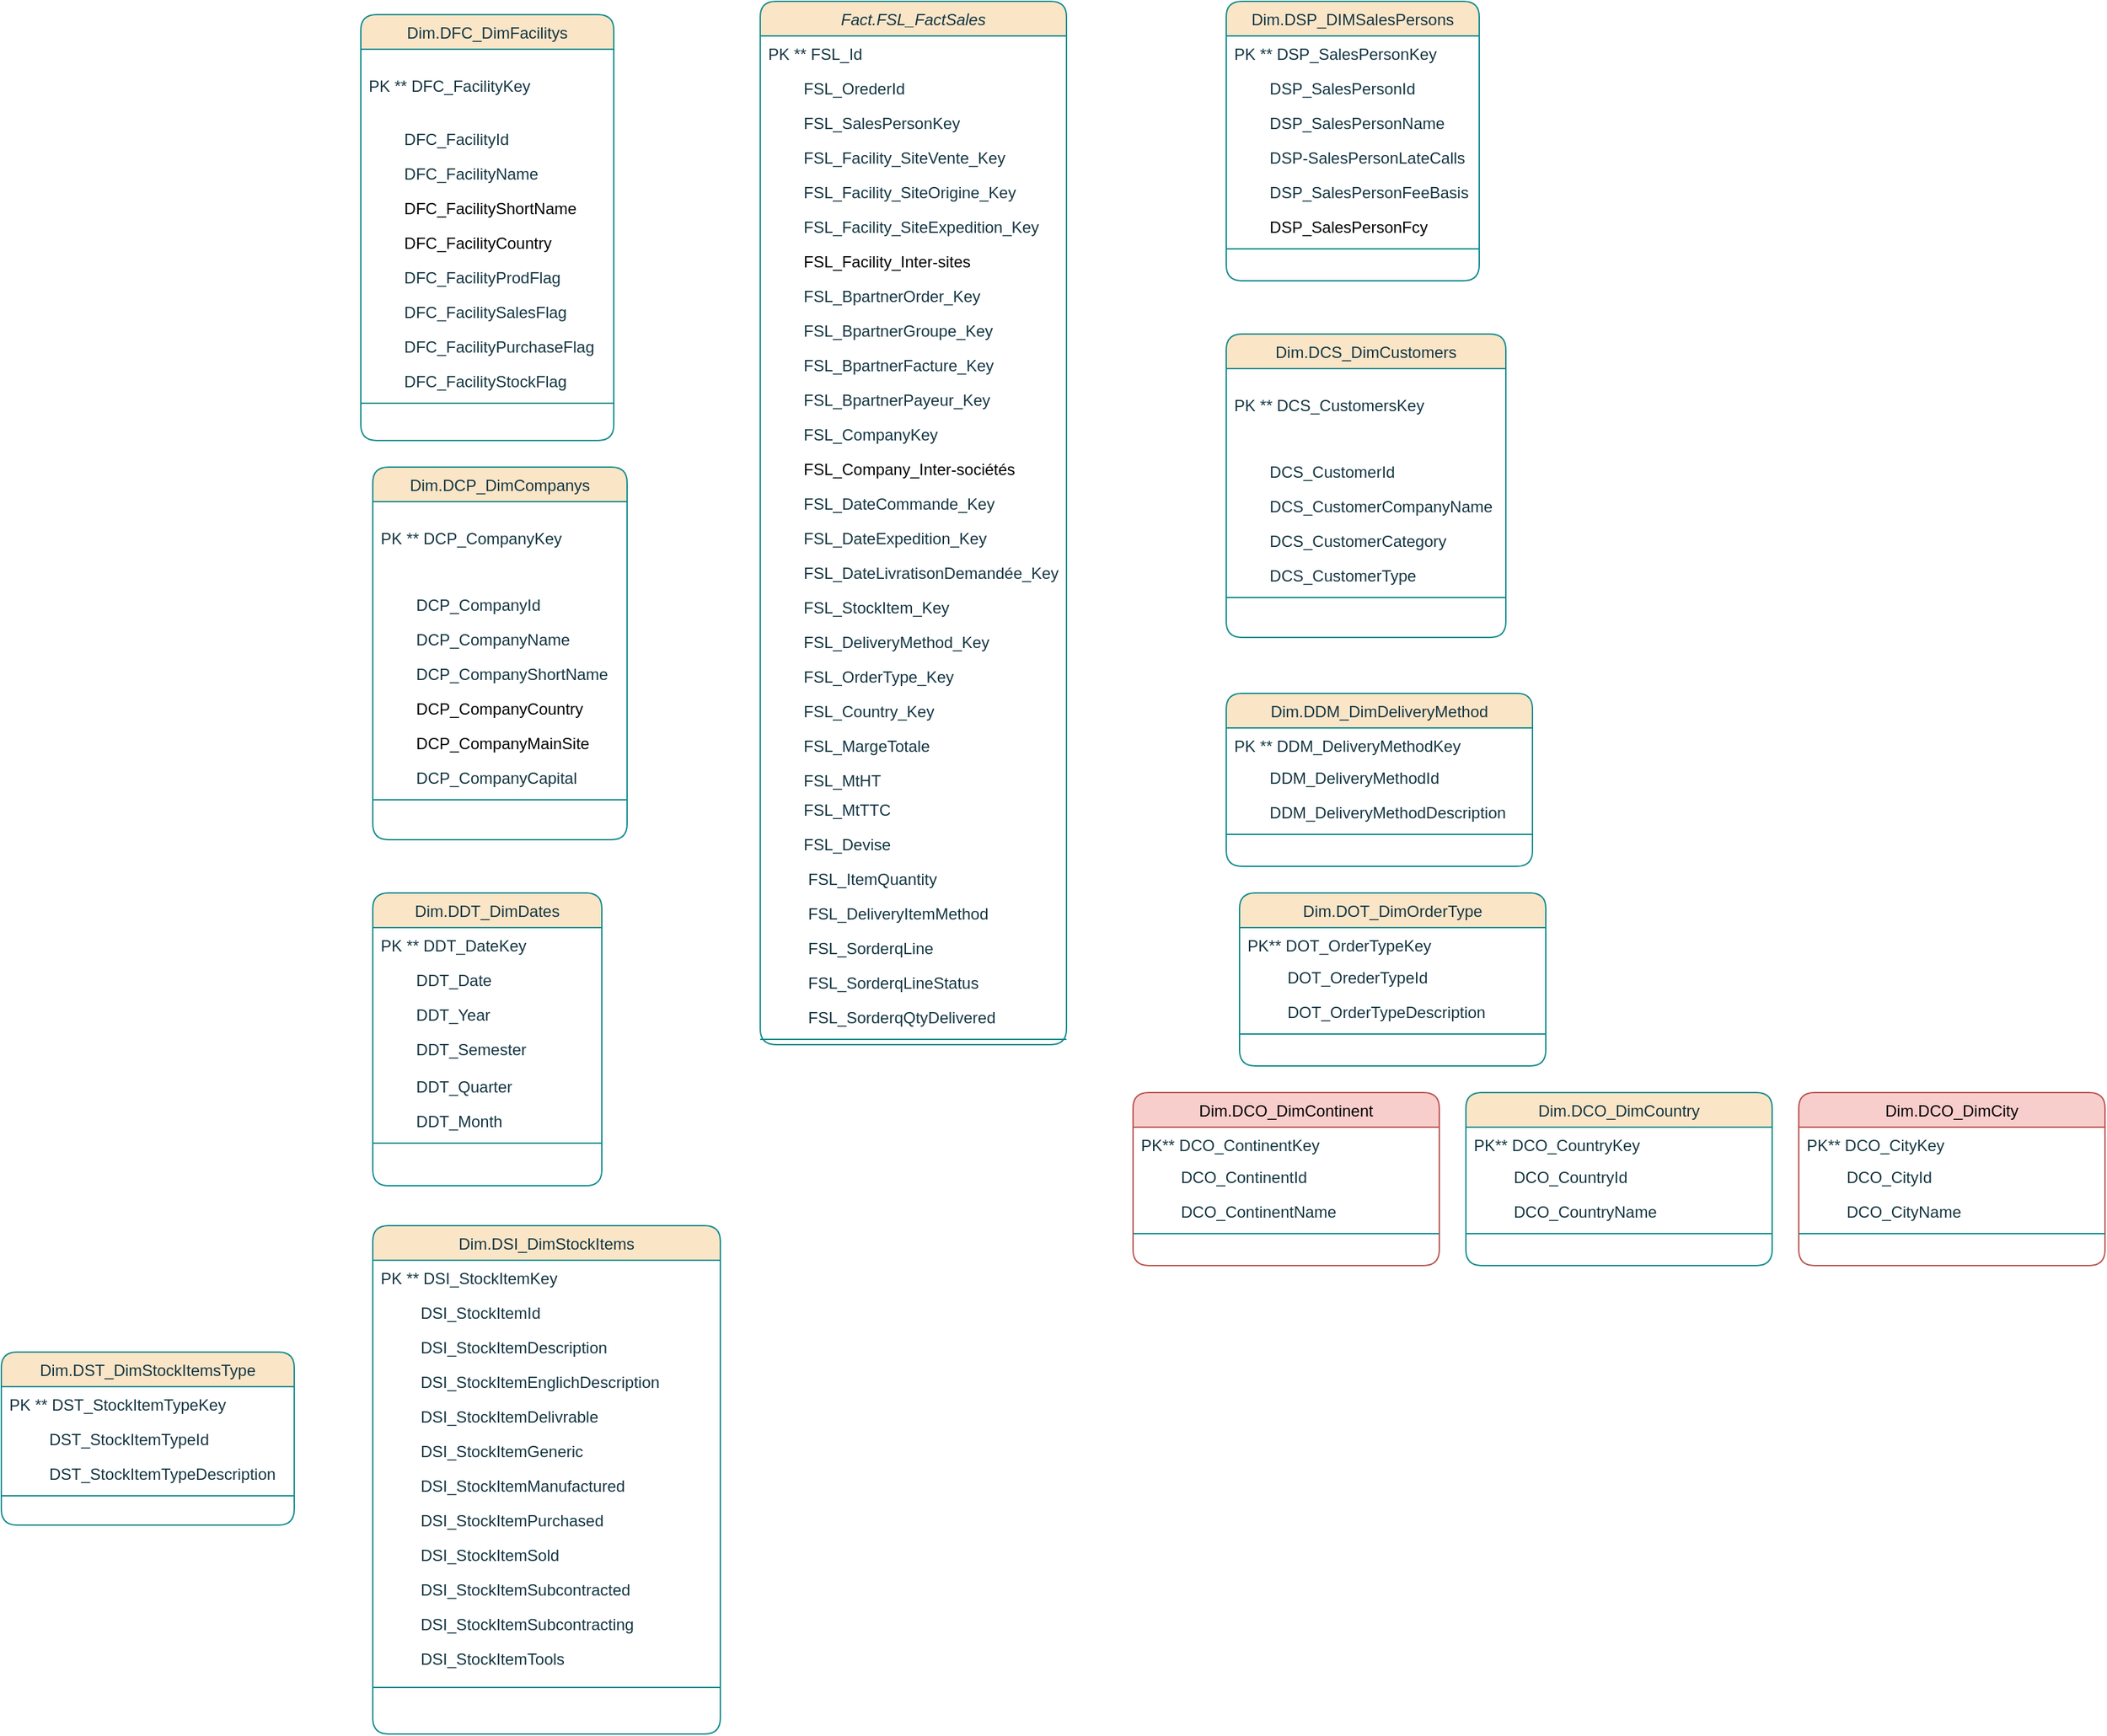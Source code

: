 <mxfile version="21.0.8" type="github">
  <diagram id="C5RBs43oDa-KdzZeNtuy" name="Page-1">
    <mxGraphModel dx="2768" dy="661" grid="1" gridSize="10" guides="1" tooltips="1" connect="1" arrows="1" fold="1" page="1" pageScale="1" pageWidth="1654" pageHeight="1169" math="0" shadow="0">
      <root>
        <mxCell id="WIyWlLk6GJQsqaUBKTNV-0" />
        <mxCell id="WIyWlLk6GJQsqaUBKTNV-1" parent="WIyWlLk6GJQsqaUBKTNV-0" />
        <mxCell id="zkfFHV4jXpPFQw0GAbJ--0" value="Fact.FSL_FactSales" style="swimlane;fontStyle=2;align=center;verticalAlign=top;childLayout=stackLayout;horizontal=1;startSize=26;horizontalStack=0;resizeParent=1;resizeLast=0;collapsible=1;marginBottom=0;rounded=1;shadow=0;strokeWidth=1;labelBackgroundColor=none;fillColor=#FAE5C7;strokeColor=#0F8B8D;fontColor=#143642;" parent="WIyWlLk6GJQsqaUBKTNV-1" vertex="1">
          <mxGeometry x="530" y="10" width="230" height="784" as="geometry">
            <mxRectangle x="230" y="140" width="160" height="26" as="alternateBounds" />
          </mxGeometry>
        </mxCell>
        <mxCell id="zkfFHV4jXpPFQw0GAbJ--1" value="PK ** FSL_Id" style="text;align=left;verticalAlign=top;spacingLeft=4;spacingRight=4;overflow=hidden;rotatable=0;points=[[0,0.5],[1,0.5]];portConstraint=eastwest;labelBackgroundColor=none;fontColor=#143642;rounded=1;" parent="zkfFHV4jXpPFQw0GAbJ--0" vertex="1">
          <mxGeometry y="26" width="230" height="26" as="geometry" />
        </mxCell>
        <mxCell id="zkfFHV4jXpPFQw0GAbJ--2" value="        FSL_OrederId" style="text;align=left;verticalAlign=top;spacingLeft=4;spacingRight=4;overflow=hidden;rotatable=0;points=[[0,0.5],[1,0.5]];portConstraint=eastwest;rounded=1;shadow=0;html=0;labelBackgroundColor=none;fontColor=#143642;" parent="zkfFHV4jXpPFQw0GAbJ--0" vertex="1">
          <mxGeometry y="52" width="230" height="26" as="geometry" />
        </mxCell>
        <mxCell id="zkfFHV4jXpPFQw0GAbJ--3" value="        FSL_SalesPersonKey" style="text;align=left;verticalAlign=top;spacingLeft=4;spacingRight=4;overflow=hidden;rotatable=0;points=[[0,0.5],[1,0.5]];portConstraint=eastwest;rounded=1;shadow=0;html=0;labelBackgroundColor=none;fontColor=#143642;" parent="zkfFHV4jXpPFQw0GAbJ--0" vertex="1">
          <mxGeometry y="78" width="230" height="26" as="geometry" />
        </mxCell>
        <mxCell id="xO_sBdlNULfFy0n5e0BF-43" value="        FSL_Facility_SiteVente_Key" style="text;align=left;verticalAlign=top;spacingLeft=4;spacingRight=4;overflow=hidden;rotatable=0;points=[[0,0.5],[1,0.5]];portConstraint=eastwest;rounded=1;shadow=0;html=0;labelBackgroundColor=none;fontColor=#143642;" parent="zkfFHV4jXpPFQw0GAbJ--0" vertex="1">
          <mxGeometry y="104" width="230" height="26" as="geometry" />
        </mxCell>
        <mxCell id="DILBXG-eIY3LrQZI4JHN-0" value="        FSL_Facility_SiteOrigine_Key" style="text;align=left;verticalAlign=top;spacingLeft=4;spacingRight=4;overflow=hidden;rotatable=0;points=[[0,0.5],[1,0.5]];portConstraint=eastwest;rounded=1;shadow=0;html=0;labelBackgroundColor=none;fontColor=#143642;" parent="zkfFHV4jXpPFQw0GAbJ--0" vertex="1">
          <mxGeometry y="130" width="230" height="26" as="geometry" />
        </mxCell>
        <mxCell id="DILBXG-eIY3LrQZI4JHN-1" value="        FSL_Facility_SiteExpedition_Key" style="text;align=left;verticalAlign=top;spacingLeft=4;spacingRight=4;overflow=hidden;rotatable=0;points=[[0,0.5],[1,0.5]];portConstraint=eastwest;rounded=1;shadow=0;html=0;labelBackgroundColor=none;fontColor=#143642;" parent="zkfFHV4jXpPFQw0GAbJ--0" vertex="1">
          <mxGeometry y="156" width="230" height="26" as="geometry" />
        </mxCell>
        <mxCell id="ScMbtJOw0JPU6TuweKtc-30" value="        FSL_Facility_Inter-sites " style="text;align=left;verticalAlign=top;spacingLeft=4;spacingRight=4;overflow=hidden;rotatable=0;points=[[0,0.5],[1,0.5]];portConstraint=eastwest;rounded=1;shadow=0;html=0;labelBackgroundColor=none;" parent="zkfFHV4jXpPFQw0GAbJ--0" vertex="1">
          <mxGeometry y="182" width="230" height="26" as="geometry" />
        </mxCell>
        <mxCell id="DILBXG-eIY3LrQZI4JHN-16" value="        FSL_BpartnerOrder_Key" style="text;align=left;verticalAlign=top;spacingLeft=4;spacingRight=4;overflow=hidden;rotatable=0;points=[[0,0.5],[1,0.5]];portConstraint=eastwest;rounded=1;shadow=0;html=0;labelBackgroundColor=none;fontColor=#143642;" parent="zkfFHV4jXpPFQw0GAbJ--0" vertex="1">
          <mxGeometry y="208" width="230" height="26" as="geometry" />
        </mxCell>
        <mxCell id="DILBXG-eIY3LrQZI4JHN-17" value="        FSL_BpartnerGroupe_Key" style="text;align=left;verticalAlign=top;spacingLeft=4;spacingRight=4;overflow=hidden;rotatable=0;points=[[0,0.5],[1,0.5]];portConstraint=eastwest;rounded=1;shadow=0;html=0;labelBackgroundColor=none;fontColor=#143642;" parent="zkfFHV4jXpPFQw0GAbJ--0" vertex="1">
          <mxGeometry y="234" width="230" height="26" as="geometry" />
        </mxCell>
        <mxCell id="xO_sBdlNULfFy0n5e0BF-44" value="        FSL_BpartnerFacture_Key" style="text;align=left;verticalAlign=top;spacingLeft=4;spacingRight=4;overflow=hidden;rotatable=0;points=[[0,0.5],[1,0.5]];portConstraint=eastwest;rounded=1;shadow=0;html=0;labelBackgroundColor=none;fontColor=#143642;" parent="zkfFHV4jXpPFQw0GAbJ--0" vertex="1">
          <mxGeometry y="260" width="230" height="26" as="geometry" />
        </mxCell>
        <mxCell id="DILBXG-eIY3LrQZI4JHN-18" value="        FSL_BpartnerPayeur_Key" style="text;align=left;verticalAlign=top;spacingLeft=4;spacingRight=4;overflow=hidden;rotatable=0;points=[[0,0.5],[1,0.5]];portConstraint=eastwest;rounded=1;shadow=0;html=0;labelBackgroundColor=none;fontColor=#143642;" parent="zkfFHV4jXpPFQw0GAbJ--0" vertex="1">
          <mxGeometry y="286" width="230" height="26" as="geometry" />
        </mxCell>
        <mxCell id="ScMbtJOw0JPU6TuweKtc-61" value="        FSL_CompanyKey" style="text;align=left;verticalAlign=top;spacingLeft=4;spacingRight=4;overflow=hidden;rotatable=0;points=[[0,0.5],[1,0.5]];portConstraint=eastwest;rounded=1;shadow=0;html=0;labelBackgroundColor=none;fontColor=#143642;" parent="zkfFHV4jXpPFQw0GAbJ--0" vertex="1">
          <mxGeometry y="312" width="230" height="26" as="geometry" />
        </mxCell>
        <mxCell id="8_zYfEmpX_R4-01JD87I-0" value="        FSL_Company_Inter-sociétés" style="text;align=left;verticalAlign=top;spacingLeft=4;spacingRight=4;overflow=hidden;rotatable=0;points=[[0,0.5],[1,0.5]];portConstraint=eastwest;rounded=1;shadow=0;html=0;labelBackgroundColor=none;" parent="zkfFHV4jXpPFQw0GAbJ--0" vertex="1">
          <mxGeometry y="338" width="230" height="26" as="geometry" />
        </mxCell>
        <mxCell id="DILBXG-eIY3LrQZI4JHN-5" value="        FSL_DateCommande_Key" style="text;align=left;verticalAlign=top;spacingLeft=4;spacingRight=4;overflow=hidden;rotatable=0;points=[[0,0.5],[1,0.5]];portConstraint=eastwest;rounded=1;shadow=0;html=0;labelBackgroundColor=none;fontColor=#143642;" parent="zkfFHV4jXpPFQw0GAbJ--0" vertex="1">
          <mxGeometry y="364" width="230" height="26" as="geometry" />
        </mxCell>
        <mxCell id="DILBXG-eIY3LrQZI4JHN-8" value="        FSL_DateExpedition_Key" style="text;align=left;verticalAlign=top;spacingLeft=4;spacingRight=4;overflow=hidden;rotatable=0;points=[[0,0.5],[1,0.5]];portConstraint=eastwest;rounded=1;shadow=0;html=0;labelBackgroundColor=none;fontColor=#143642;" parent="zkfFHV4jXpPFQw0GAbJ--0" vertex="1">
          <mxGeometry y="390" width="230" height="26" as="geometry" />
        </mxCell>
        <mxCell id="8_zYfEmpX_R4-01JD87I-25" value="        FSL_DateLivratisonDemandée_Key" style="text;align=left;verticalAlign=top;spacingLeft=4;spacingRight=4;overflow=hidden;rotatable=0;points=[[0,0.5],[1,0.5]];portConstraint=eastwest;rounded=1;shadow=0;html=0;labelBackgroundColor=none;fontColor=#143642;" parent="zkfFHV4jXpPFQw0GAbJ--0" vertex="1">
          <mxGeometry y="416" width="230" height="26" as="geometry" />
        </mxCell>
        <mxCell id="T-XCbM_ewvkoOck9ZSBA-44" value="        FSL_StockItem_Key" style="text;align=left;verticalAlign=top;spacingLeft=4;spacingRight=4;overflow=hidden;rotatable=0;points=[[0,0.5],[1,0.5]];portConstraint=eastwest;rounded=1;shadow=0;html=0;labelBackgroundColor=none;fontColor=#143642;" vertex="1" parent="zkfFHV4jXpPFQw0GAbJ--0">
          <mxGeometry y="442" width="230" height="26" as="geometry" />
        </mxCell>
        <mxCell id="T-XCbM_ewvkoOck9ZSBA-46" value="        FSL_DeliveryMethod_Key" style="text;align=left;verticalAlign=top;spacingLeft=4;spacingRight=4;overflow=hidden;rotatable=0;points=[[0,0.5],[1,0.5]];portConstraint=eastwest;rounded=1;shadow=0;html=0;labelBackgroundColor=none;fontColor=#143642;" vertex="1" parent="zkfFHV4jXpPFQw0GAbJ--0">
          <mxGeometry y="468" width="230" height="26" as="geometry" />
        </mxCell>
        <mxCell id="T-XCbM_ewvkoOck9ZSBA-45" value="        FSL_OrderType_Key" style="text;align=left;verticalAlign=top;spacingLeft=4;spacingRight=4;overflow=hidden;rotatable=0;points=[[0,0.5],[1,0.5]];portConstraint=eastwest;rounded=1;shadow=0;html=0;labelBackgroundColor=none;fontColor=#143642;" vertex="1" parent="zkfFHV4jXpPFQw0GAbJ--0">
          <mxGeometry y="494" width="230" height="26" as="geometry" />
        </mxCell>
        <mxCell id="DILBXG-eIY3LrQZI4JHN-33" value="        FSL_Country_Key" style="text;align=left;verticalAlign=top;spacingLeft=4;spacingRight=4;overflow=hidden;rotatable=0;points=[[0,0.5],[1,0.5]];portConstraint=eastwest;rounded=1;shadow=0;html=0;labelBackgroundColor=none;fontColor=#143642;" parent="zkfFHV4jXpPFQw0GAbJ--0" vertex="1">
          <mxGeometry y="520" width="230" height="26" as="geometry" />
        </mxCell>
        <mxCell id="8_zYfEmpX_R4-01JD87I-30" value="        FSL_MargeTotale" style="text;align=left;verticalAlign=top;spacingLeft=4;spacingRight=4;overflow=hidden;rotatable=0;points=[[0,0.5],[1,0.5]];portConstraint=eastwest;rounded=1;shadow=0;html=0;labelBackgroundColor=none;fontColor=#143642;" parent="zkfFHV4jXpPFQw0GAbJ--0" vertex="1">
          <mxGeometry y="546" width="230" height="26" as="geometry" />
        </mxCell>
        <mxCell id="8_zYfEmpX_R4-01JD87I-31" value="        FSL_MtHT" style="text;align=left;verticalAlign=top;spacingLeft=4;spacingRight=4;overflow=hidden;rotatable=0;points=[[0,0.5],[1,0.5]];portConstraint=eastwest;rounded=1;shadow=0;html=0;labelBackgroundColor=none;fontColor=#143642;" parent="zkfFHV4jXpPFQw0GAbJ--0" vertex="1">
          <mxGeometry y="572" width="230" height="22" as="geometry" />
        </mxCell>
        <mxCell id="8_zYfEmpX_R4-01JD87I-32" value="        FSL_MtTTC" style="text;align=left;verticalAlign=top;spacingLeft=4;spacingRight=4;overflow=hidden;rotatable=0;points=[[0,0.5],[1,0.5]];portConstraint=eastwest;rounded=1;shadow=0;html=0;labelBackgroundColor=none;fontColor=#143642;" parent="zkfFHV4jXpPFQw0GAbJ--0" vertex="1">
          <mxGeometry y="594" width="230" height="26" as="geometry" />
        </mxCell>
        <mxCell id="DILBXG-eIY3LrQZI4JHN-20" value="        FSL_Devise" style="text;align=left;verticalAlign=top;spacingLeft=4;spacingRight=4;overflow=hidden;rotatable=0;points=[[0,0.5],[1,0.5]];portConstraint=eastwest;rounded=1;shadow=0;html=0;labelBackgroundColor=none;fontColor=#143642;" parent="zkfFHV4jXpPFQw0GAbJ--0" vertex="1">
          <mxGeometry y="620" width="230" height="26" as="geometry" />
        </mxCell>
        <mxCell id="T-XCbM_ewvkoOck9ZSBA-0" value="         FSL_ItemQuantity" style="text;align=left;verticalAlign=top;spacingLeft=4;spacingRight=4;overflow=hidden;rotatable=0;points=[[0,0.5],[1,0.5]];portConstraint=eastwest;rounded=1;shadow=0;html=0;labelBackgroundColor=none;fontColor=#143642;" vertex="1" parent="zkfFHV4jXpPFQw0GAbJ--0">
          <mxGeometry y="646" width="230" height="26" as="geometry" />
        </mxCell>
        <mxCell id="T-XCbM_ewvkoOck9ZSBA-34" value="         FSL_DeliveryItemMethod" style="text;align=left;verticalAlign=top;spacingLeft=4;spacingRight=4;overflow=hidden;rotatable=0;points=[[0,0.5],[1,0.5]];portConstraint=eastwest;rounded=1;shadow=0;html=0;labelBackgroundColor=none;fontColor=#143642;" vertex="1" parent="zkfFHV4jXpPFQw0GAbJ--0">
          <mxGeometry y="672" width="230" height="26" as="geometry" />
        </mxCell>
        <mxCell id="T-XCbM_ewvkoOck9ZSBA-35" value="         FSL_SorderqLine" style="text;align=left;verticalAlign=top;spacingLeft=4;spacingRight=4;overflow=hidden;rotatable=0;points=[[0,0.5],[1,0.5]];portConstraint=eastwest;rounded=1;shadow=0;html=0;labelBackgroundColor=none;fontColor=#143642;" vertex="1" parent="zkfFHV4jXpPFQw0GAbJ--0">
          <mxGeometry y="698" width="230" height="26" as="geometry" />
        </mxCell>
        <mxCell id="T-XCbM_ewvkoOck9ZSBA-36" value="         FSL_SorderqLineStatus" style="text;align=left;verticalAlign=top;spacingLeft=4;spacingRight=4;overflow=hidden;rotatable=0;points=[[0,0.5],[1,0.5]];portConstraint=eastwest;rounded=1;shadow=0;html=0;labelBackgroundColor=none;fontColor=#143642;" vertex="1" parent="zkfFHV4jXpPFQw0GAbJ--0">
          <mxGeometry y="724" width="230" height="26" as="geometry" />
        </mxCell>
        <mxCell id="T-XCbM_ewvkoOck9ZSBA-37" value="         FSL_SorderqQtyDelivered" style="text;align=left;verticalAlign=top;spacingLeft=4;spacingRight=4;overflow=hidden;rotatable=0;points=[[0,0.5],[1,0.5]];portConstraint=eastwest;rounded=1;shadow=0;html=0;labelBackgroundColor=none;fontColor=#143642;" vertex="1" parent="zkfFHV4jXpPFQw0GAbJ--0">
          <mxGeometry y="750" width="230" height="26" as="geometry" />
        </mxCell>
        <mxCell id="zkfFHV4jXpPFQw0GAbJ--4" value="" style="line;html=1;strokeWidth=1;align=left;verticalAlign=middle;spacingTop=-1;spacingLeft=3;spacingRight=3;rotatable=0;labelPosition=right;points=[];portConstraint=eastwest;labelBackgroundColor=none;fillColor=#FAE5C7;strokeColor=#0F8B8D;fontColor=#143642;rounded=1;" parent="zkfFHV4jXpPFQw0GAbJ--0" vertex="1">
          <mxGeometry y="776" width="230" height="8" as="geometry" />
        </mxCell>
        <mxCell id="zkfFHV4jXpPFQw0GAbJ--17" value="Dim.DSP_DIMSalesPersons" style="swimlane;fontStyle=0;align=center;verticalAlign=top;childLayout=stackLayout;horizontal=1;startSize=26;horizontalStack=0;resizeParent=1;resizeLast=0;collapsible=1;marginBottom=0;rounded=1;shadow=0;strokeWidth=1;fillColor=#FAE5C7;strokeColor=#0F8B8D;labelBackgroundColor=none;fontColor=#143642;" parent="WIyWlLk6GJQsqaUBKTNV-1" vertex="1">
          <mxGeometry x="880" y="10" width="190" height="210" as="geometry">
            <mxRectangle x="550" y="140" width="160" height="26" as="alternateBounds" />
          </mxGeometry>
        </mxCell>
        <mxCell id="zkfFHV4jXpPFQw0GAbJ--18" value="PK ** DSP_SalesPersonKey" style="text;align=left;verticalAlign=top;spacingLeft=4;spacingRight=4;overflow=hidden;rotatable=0;points=[[0,0.5],[1,0.5]];portConstraint=eastwest;labelBackgroundColor=none;fontColor=#143642;rounded=1;" parent="zkfFHV4jXpPFQw0GAbJ--17" vertex="1">
          <mxGeometry y="26" width="190" height="26" as="geometry" />
        </mxCell>
        <mxCell id="xO_sBdlNULfFy0n5e0BF-7" value="        DSP_SalesPersonId" style="text;align=left;verticalAlign=top;spacingLeft=4;spacingRight=4;overflow=hidden;rotatable=0;points=[[0,0.5],[1,0.5]];portConstraint=eastwest;labelBackgroundColor=none;fontColor=#143642;rounded=1;" parent="zkfFHV4jXpPFQw0GAbJ--17" vertex="1">
          <mxGeometry y="52" width="190" height="26" as="geometry" />
        </mxCell>
        <mxCell id="xO_sBdlNULfFy0n5e0BF-2" value="        DSP_SalesPersonName" style="text;align=left;verticalAlign=top;spacingLeft=4;spacingRight=4;overflow=hidden;rotatable=0;points=[[0,0.5],[1,0.5]];portConstraint=eastwest;labelBackgroundColor=none;fontColor=#143642;rounded=1;" parent="zkfFHV4jXpPFQw0GAbJ--17" vertex="1">
          <mxGeometry y="78" width="190" height="26" as="geometry" />
        </mxCell>
        <mxCell id="zkfFHV4jXpPFQw0GAbJ--19" value="        DSP-SalesPersonLateCalls" style="text;align=left;verticalAlign=top;spacingLeft=4;spacingRight=4;overflow=hidden;rotatable=0;points=[[0,0.5],[1,0.5]];portConstraint=eastwest;rounded=1;shadow=0;html=0;labelBackgroundColor=none;fontColor=#143642;" parent="zkfFHV4jXpPFQw0GAbJ--17" vertex="1">
          <mxGeometry y="104" width="190" height="26" as="geometry" />
        </mxCell>
        <mxCell id="zkfFHV4jXpPFQw0GAbJ--20" value="        DSP_SalesPersonFeeBasis" style="text;align=left;verticalAlign=top;spacingLeft=4;spacingRight=4;overflow=hidden;rotatable=0;points=[[0,0.5],[1,0.5]];portConstraint=eastwest;rounded=1;shadow=0;html=0;labelBackgroundColor=none;fontColor=#143642;" parent="zkfFHV4jXpPFQw0GAbJ--17" vertex="1">
          <mxGeometry y="130" width="190" height="26" as="geometry" />
        </mxCell>
        <mxCell id="xO_sBdlNULfFy0n5e0BF-1" value="        DSP_SalesPersonFcy   " style="text;align=left;verticalAlign=top;spacingLeft=4;spacingRight=4;overflow=hidden;rotatable=0;points=[[0,0.5],[1,0.5]];portConstraint=eastwest;rounded=1;shadow=0;html=0;labelBackgroundColor=none;" parent="zkfFHV4jXpPFQw0GAbJ--17" vertex="1">
          <mxGeometry y="156" width="190" height="26" as="geometry" />
        </mxCell>
        <mxCell id="zkfFHV4jXpPFQw0GAbJ--23" value="" style="line;html=1;strokeWidth=1;align=left;verticalAlign=middle;spacingTop=-1;spacingLeft=3;spacingRight=3;rotatable=0;labelPosition=right;points=[];portConstraint=eastwest;labelBackgroundColor=none;fillColor=#FAE5C7;strokeColor=#0F8B8D;fontColor=#143642;rounded=1;" parent="zkfFHV4jXpPFQw0GAbJ--17" vertex="1">
          <mxGeometry y="182" width="190" height="8" as="geometry" />
        </mxCell>
        <mxCell id="xO_sBdlNULfFy0n5e0BF-15" value="Dim.DFC_DimFacilitys" style="swimlane;fontStyle=0;align=center;verticalAlign=top;childLayout=stackLayout;horizontal=1;startSize=26;horizontalStack=0;resizeParent=1;resizeLast=0;collapsible=1;marginBottom=0;rounded=1;shadow=0;strokeWidth=1;fillColor=#FAE5C7;strokeColor=#0F8B8D;labelBackgroundColor=none;fontColor=#143642;" parent="WIyWlLk6GJQsqaUBKTNV-1" vertex="1">
          <mxGeometry x="230" y="20" width="190" height="320" as="geometry">
            <mxRectangle x="550" y="140" width="160" height="26" as="alternateBounds" />
          </mxGeometry>
        </mxCell>
        <mxCell id="xO_sBdlNULfFy0n5e0BF-16" value="&#xa;PK ** DFC_FacilityKey" style="text;align=left;verticalAlign=top;spacingLeft=4;spacingRight=4;overflow=hidden;rotatable=0;points=[[0,0.5],[1,0.5]];portConstraint=eastwest;labelBackgroundColor=none;fontColor=#143642;rounded=1;" parent="xO_sBdlNULfFy0n5e0BF-15" vertex="1">
          <mxGeometry y="26" width="190" height="54" as="geometry" />
        </mxCell>
        <mxCell id="xO_sBdlNULfFy0n5e0BF-17" value="        DFC_FacilityId" style="text;align=left;verticalAlign=top;spacingLeft=4;spacingRight=4;overflow=hidden;rotatable=0;points=[[0,0.5],[1,0.5]];portConstraint=eastwest;labelBackgroundColor=none;fontColor=#143642;rounded=1;" parent="xO_sBdlNULfFy0n5e0BF-15" vertex="1">
          <mxGeometry y="80" width="190" height="26" as="geometry" />
        </mxCell>
        <mxCell id="xO_sBdlNULfFy0n5e0BF-31" value="        DFC_FacilityName" style="text;align=left;verticalAlign=top;spacingLeft=4;spacingRight=4;overflow=hidden;rotatable=0;points=[[0,0.5],[1,0.5]];portConstraint=eastwest;labelBackgroundColor=none;fontColor=#143642;rounded=1;" parent="xO_sBdlNULfFy0n5e0BF-15" vertex="1">
          <mxGeometry y="106" width="190" height="26" as="geometry" />
        </mxCell>
        <mxCell id="xO_sBdlNULfFy0n5e0BF-32" value="        DFC_FacilityShortName" style="text;align=left;verticalAlign=top;spacingLeft=4;spacingRight=4;overflow=hidden;rotatable=0;points=[[0,0.5],[1,0.5]];portConstraint=eastwest;labelBackgroundColor=none;rounded=1;" parent="xO_sBdlNULfFy0n5e0BF-15" vertex="1">
          <mxGeometry y="132" width="190" height="26" as="geometry" />
        </mxCell>
        <mxCell id="xO_sBdlNULfFy0n5e0BF-33" value="        DFC_FacilityCountry" style="text;align=left;verticalAlign=top;spacingLeft=4;spacingRight=4;overflow=hidden;rotatable=0;points=[[0,0.5],[1,0.5]];portConstraint=eastwest;labelBackgroundColor=none;rounded=1;" parent="xO_sBdlNULfFy0n5e0BF-15" vertex="1">
          <mxGeometry y="158" width="190" height="26" as="geometry" />
        </mxCell>
        <mxCell id="xO_sBdlNULfFy0n5e0BF-36" value="        DFC_FacilityProdFlag" style="text;align=left;verticalAlign=top;spacingLeft=4;spacingRight=4;overflow=hidden;rotatable=0;points=[[0,0.5],[1,0.5]];portConstraint=eastwest;labelBackgroundColor=none;fontColor=#143642;rounded=1;" parent="xO_sBdlNULfFy0n5e0BF-15" vertex="1">
          <mxGeometry y="184" width="190" height="26" as="geometry" />
        </mxCell>
        <mxCell id="xO_sBdlNULfFy0n5e0BF-35" value="        DFC_FacilitySalesFlag" style="text;align=left;verticalAlign=top;spacingLeft=4;spacingRight=4;overflow=hidden;rotatable=0;points=[[0,0.5],[1,0.5]];portConstraint=eastwest;labelBackgroundColor=none;fontColor=#143642;rounded=1;" parent="xO_sBdlNULfFy0n5e0BF-15" vertex="1">
          <mxGeometry y="210" width="190" height="26" as="geometry" />
        </mxCell>
        <mxCell id="xO_sBdlNULfFy0n5e0BF-37" value="        DFC_FacilityPurchaseFlag" style="text;align=left;verticalAlign=top;spacingLeft=4;spacingRight=4;overflow=hidden;rotatable=0;points=[[0,0.5],[1,0.5]];portConstraint=eastwest;labelBackgroundColor=none;fontColor=#143642;rounded=1;" parent="xO_sBdlNULfFy0n5e0BF-15" vertex="1">
          <mxGeometry y="236" width="190" height="26" as="geometry" />
        </mxCell>
        <mxCell id="xO_sBdlNULfFy0n5e0BF-38" value="        DFC_FacilityStockFlag" style="text;align=left;verticalAlign=top;spacingLeft=4;spacingRight=4;overflow=hidden;rotatable=0;points=[[0,0.5],[1,0.5]];portConstraint=eastwest;labelBackgroundColor=none;fontColor=#143642;rounded=1;" parent="xO_sBdlNULfFy0n5e0BF-15" vertex="1">
          <mxGeometry y="262" width="190" height="26" as="geometry" />
        </mxCell>
        <mxCell id="xO_sBdlNULfFy0n5e0BF-30" value="" style="line;html=1;strokeWidth=1;align=left;verticalAlign=middle;spacingTop=-1;spacingLeft=3;spacingRight=3;rotatable=0;labelPosition=right;points=[];portConstraint=eastwest;labelBackgroundColor=none;fillColor=#FAE5C7;strokeColor=#0F8B8D;fontColor=#143642;rounded=1;" parent="xO_sBdlNULfFy0n5e0BF-15" vertex="1">
          <mxGeometry y="288" width="190" height="8" as="geometry" />
        </mxCell>
        <mxCell id="ScMbtJOw0JPU6TuweKtc-0" value="Dim.DCS_DimCustomers" style="swimlane;fontStyle=0;align=center;verticalAlign=top;childLayout=stackLayout;horizontal=1;startSize=26;horizontalStack=0;resizeParent=1;resizeLast=0;collapsible=1;marginBottom=0;rounded=1;shadow=0;strokeWidth=1;fillColor=#FAE5C7;strokeColor=#0F8B8D;labelBackgroundColor=none;fontColor=#143642;" parent="WIyWlLk6GJQsqaUBKTNV-1" vertex="1">
          <mxGeometry x="880" y="260" width="210" height="228" as="geometry">
            <mxRectangle x="550" y="140" width="160" height="26" as="alternateBounds" />
          </mxGeometry>
        </mxCell>
        <mxCell id="ScMbtJOw0JPU6TuweKtc-1" value="&#xa;PK ** DCS_CustomersKey" style="text;align=left;verticalAlign=top;spacingLeft=4;spacingRight=4;overflow=hidden;rotatable=0;points=[[0,0.5],[1,0.5]];portConstraint=eastwest;labelBackgroundColor=none;fontColor=#143642;rounded=1;" parent="ScMbtJOw0JPU6TuweKtc-0" vertex="1">
          <mxGeometry y="26" width="210" height="64" as="geometry" />
        </mxCell>
        <mxCell id="ScMbtJOw0JPU6TuweKtc-2" value="        DCS_CustomerId" style="text;align=left;verticalAlign=top;spacingLeft=4;spacingRight=4;overflow=hidden;rotatable=0;points=[[0,0.5],[1,0.5]];portConstraint=eastwest;labelBackgroundColor=none;fontColor=#143642;rounded=1;" parent="ScMbtJOw0JPU6TuweKtc-0" vertex="1">
          <mxGeometry y="90" width="210" height="26" as="geometry" />
        </mxCell>
        <mxCell id="ScMbtJOw0JPU6TuweKtc-3" value="        DCS_CustomerCompanyName" style="text;align=left;verticalAlign=top;spacingLeft=4;spacingRight=4;overflow=hidden;rotatable=0;points=[[0,0.5],[1,0.5]];portConstraint=eastwest;labelBackgroundColor=none;fontColor=#143642;rounded=1;" parent="ScMbtJOw0JPU6TuweKtc-0" vertex="1">
          <mxGeometry y="116" width="210" height="26" as="geometry" />
        </mxCell>
        <mxCell id="DILBXG-eIY3LrQZI4JHN-23" value="        DCS_CustomerCategory" style="text;align=left;verticalAlign=top;spacingLeft=4;spacingRight=4;overflow=hidden;rotatable=0;points=[[0,0.5],[1,0.5]];portConstraint=eastwest;labelBackgroundColor=none;fontColor=#143642;rounded=1;" parent="ScMbtJOw0JPU6TuweKtc-0" vertex="1">
          <mxGeometry y="142" width="210" height="26" as="geometry" />
        </mxCell>
        <mxCell id="DILBXG-eIY3LrQZI4JHN-24" value="        DCS_CustomerType" style="text;align=left;verticalAlign=top;spacingLeft=4;spacingRight=4;overflow=hidden;rotatable=0;points=[[0,0.5],[1,0.5]];portConstraint=eastwest;labelBackgroundColor=none;fontColor=#143642;rounded=1;" parent="ScMbtJOw0JPU6TuweKtc-0" vertex="1">
          <mxGeometry y="168" width="210" height="26" as="geometry" />
        </mxCell>
        <mxCell id="ScMbtJOw0JPU6TuweKtc-11" value="" style="line;html=1;strokeWidth=1;align=left;verticalAlign=middle;spacingTop=-1;spacingLeft=3;spacingRight=3;rotatable=0;labelPosition=right;points=[];portConstraint=eastwest;labelBackgroundColor=none;fillColor=#FAE5C7;strokeColor=#0F8B8D;fontColor=#143642;rounded=1;" parent="ScMbtJOw0JPU6TuweKtc-0" vertex="1">
          <mxGeometry y="194" width="210" height="8" as="geometry" />
        </mxCell>
        <mxCell id="ScMbtJOw0JPU6TuweKtc-34" value="Dim.DCP_DimCompanys" style="swimlane;fontStyle=0;align=center;verticalAlign=top;childLayout=stackLayout;horizontal=1;startSize=26;horizontalStack=0;resizeParent=1;resizeLast=0;collapsible=1;marginBottom=0;rounded=1;shadow=0;strokeWidth=1;fillColor=#FAE5C7;strokeColor=#0F8B8D;labelBackgroundColor=none;fontColor=#143642;" parent="WIyWlLk6GJQsqaUBKTNV-1" vertex="1">
          <mxGeometry x="239" y="360" width="191" height="280" as="geometry">
            <mxRectangle x="550" y="140" width="160" height="26" as="alternateBounds" />
          </mxGeometry>
        </mxCell>
        <mxCell id="ScMbtJOw0JPU6TuweKtc-35" value="&#xa;PK ** DCP_CompanyKey&#xa;" style="text;align=left;verticalAlign=top;spacingLeft=4;spacingRight=4;overflow=hidden;rotatable=0;points=[[0,0.5],[1,0.5]];portConstraint=eastwest;labelBackgroundColor=none;fontColor=#143642;rounded=1;" parent="ScMbtJOw0JPU6TuweKtc-34" vertex="1">
          <mxGeometry y="26" width="191" height="64" as="geometry" />
        </mxCell>
        <mxCell id="ScMbtJOw0JPU6TuweKtc-36" value="        DCP_CompanyId" style="text;align=left;verticalAlign=top;spacingLeft=4;spacingRight=4;overflow=hidden;rotatable=0;points=[[0,0.5],[1,0.5]];portConstraint=eastwest;labelBackgroundColor=none;fontColor=#143642;rounded=1;" parent="ScMbtJOw0JPU6TuweKtc-34" vertex="1">
          <mxGeometry y="90" width="191" height="26" as="geometry" />
        </mxCell>
        <mxCell id="ScMbtJOw0JPU6TuweKtc-50" value="        DCP_CompanyName" style="text;align=left;verticalAlign=top;spacingLeft=4;spacingRight=4;overflow=hidden;rotatable=0;points=[[0,0.5],[1,0.5]];portConstraint=eastwest;labelBackgroundColor=none;fontColor=#143642;rounded=1;" parent="ScMbtJOw0JPU6TuweKtc-34" vertex="1">
          <mxGeometry y="116" width="191" height="26" as="geometry" />
        </mxCell>
        <mxCell id="ScMbtJOw0JPU6TuweKtc-51" value="        DCP_CompanyShortName" style="text;align=left;verticalAlign=top;spacingLeft=4;spacingRight=4;overflow=hidden;rotatable=0;points=[[0,0.5],[1,0.5]];portConstraint=eastwest;labelBackgroundColor=none;fontColor=#143642;rounded=1;" parent="ScMbtJOw0JPU6TuweKtc-34" vertex="1">
          <mxGeometry y="142" width="191" height="26" as="geometry" />
        </mxCell>
        <mxCell id="ScMbtJOw0JPU6TuweKtc-58" value="        DCP_CompanyCountry" style="text;align=left;verticalAlign=top;spacingLeft=4;spacingRight=4;overflow=hidden;rotatable=0;points=[[0,0.5],[1,0.5]];portConstraint=eastwest;rounded=1;shadow=0;html=0;labelBackgroundColor=none;" parent="ScMbtJOw0JPU6TuweKtc-34" vertex="1">
          <mxGeometry y="168" width="191" height="26" as="geometry" />
        </mxCell>
        <mxCell id="ScMbtJOw0JPU6TuweKtc-59" value="        DCP_CompanyMainSite" style="text;align=left;verticalAlign=top;spacingLeft=4;spacingRight=4;overflow=hidden;rotatable=0;points=[[0,0.5],[1,0.5]];portConstraint=eastwest;rounded=1;shadow=0;html=0;labelBackgroundColor=none;" parent="ScMbtJOw0JPU6TuweKtc-34" vertex="1">
          <mxGeometry y="194" width="191" height="26" as="geometry" />
        </mxCell>
        <mxCell id="ScMbtJOw0JPU6TuweKtc-55" value="        DCP_CompanyCapital" style="text;align=left;verticalAlign=top;spacingLeft=4;spacingRight=4;overflow=hidden;rotatable=0;points=[[0,0.5],[1,0.5]];portConstraint=eastwest;labelBackgroundColor=none;fontColor=#143642;rounded=1;" parent="ScMbtJOw0JPU6TuweKtc-34" vertex="1">
          <mxGeometry y="220" width="191" height="26" as="geometry" />
        </mxCell>
        <mxCell id="ScMbtJOw0JPU6TuweKtc-49" value="" style="line;html=1;strokeWidth=1;align=left;verticalAlign=middle;spacingTop=-1;spacingLeft=3;spacingRight=3;rotatable=0;labelPosition=right;points=[];portConstraint=eastwest;labelBackgroundColor=none;fillColor=#FAE5C7;strokeColor=#0F8B8D;fontColor=#143642;rounded=1;" parent="ScMbtJOw0JPU6TuweKtc-34" vertex="1">
          <mxGeometry y="246" width="191" height="8" as="geometry" />
        </mxCell>
        <mxCell id="8_zYfEmpX_R4-01JD87I-5" value="Dim.DDT_DimDates" style="swimlane;fontStyle=0;align=center;verticalAlign=top;childLayout=stackLayout;horizontal=1;startSize=26;horizontalStack=0;resizeParent=1;resizeLast=0;collapsible=1;marginBottom=0;rounded=1;shadow=0;strokeWidth=1;fillColor=#FAE5C7;strokeColor=#0F8B8D;labelBackgroundColor=none;fontColor=#143642;" parent="WIyWlLk6GJQsqaUBKTNV-1" vertex="1">
          <mxGeometry x="239" y="680" width="172" height="220" as="geometry">
            <mxRectangle x="550" y="140" width="160" height="26" as="alternateBounds" />
          </mxGeometry>
        </mxCell>
        <mxCell id="8_zYfEmpX_R4-01JD87I-6" value="PK ** DDT_DateKey" style="text;align=left;verticalAlign=top;spacingLeft=4;spacingRight=4;overflow=hidden;rotatable=0;points=[[0,0.5],[1,0.5]];portConstraint=eastwest;labelBackgroundColor=none;fontColor=#143642;rounded=1;" parent="8_zYfEmpX_R4-01JD87I-5" vertex="1">
          <mxGeometry y="26" width="172" height="26" as="geometry" />
        </mxCell>
        <mxCell id="8_zYfEmpX_R4-01JD87I-7" value="        DDT_Date&#xa;" style="text;align=left;verticalAlign=top;spacingLeft=4;spacingRight=4;overflow=hidden;rotatable=0;points=[[0,0.5],[1,0.5]];portConstraint=eastwest;labelBackgroundColor=none;fontColor=#143642;rounded=1;" parent="8_zYfEmpX_R4-01JD87I-5" vertex="1">
          <mxGeometry y="52" width="172" height="26" as="geometry" />
        </mxCell>
        <mxCell id="8_zYfEmpX_R4-01JD87I-17" value="        DDT_Year&#xa;" style="text;align=left;verticalAlign=top;spacingLeft=4;spacingRight=4;overflow=hidden;rotatable=0;points=[[0,0.5],[1,0.5]];portConstraint=eastwest;labelBackgroundColor=none;fontColor=#143642;rounded=1;" parent="8_zYfEmpX_R4-01JD87I-5" vertex="1">
          <mxGeometry y="78" width="172" height="26" as="geometry" />
        </mxCell>
        <mxCell id="8_zYfEmpX_R4-01JD87I-18" value="        DDT_Semester&#xa;" style="text;align=left;verticalAlign=top;spacingLeft=4;spacingRight=4;overflow=hidden;rotatable=0;points=[[0,0.5],[1,0.5]];portConstraint=eastwest;labelBackgroundColor=none;fontColor=#143642;rounded=1;" parent="8_zYfEmpX_R4-01JD87I-5" vertex="1">
          <mxGeometry y="104" width="172" height="28" as="geometry" />
        </mxCell>
        <mxCell id="8_zYfEmpX_R4-01JD87I-19" value="        DDT_Quarter" style="text;align=left;verticalAlign=top;spacingLeft=4;spacingRight=4;overflow=hidden;rotatable=0;points=[[0,0.5],[1,0.5]];portConstraint=eastwest;labelBackgroundColor=none;fontColor=#143642;rounded=1;" parent="8_zYfEmpX_R4-01JD87I-5" vertex="1">
          <mxGeometry y="132" width="172" height="26" as="geometry" />
        </mxCell>
        <mxCell id="8_zYfEmpX_R4-01JD87I-20" value="        DDT_Month&#xa;" style="text;align=left;verticalAlign=top;spacingLeft=4;spacingRight=4;overflow=hidden;rotatable=0;points=[[0,0.5],[1,0.5]];portConstraint=eastwest;labelBackgroundColor=none;fontColor=#143642;rounded=1;" parent="8_zYfEmpX_R4-01JD87I-5" vertex="1">
          <mxGeometry y="158" width="172" height="26" as="geometry" />
        </mxCell>
        <mxCell id="8_zYfEmpX_R4-01JD87I-16" value="" style="line;html=1;strokeWidth=1;align=left;verticalAlign=middle;spacingTop=-1;spacingLeft=3;spacingRight=3;rotatable=0;labelPosition=right;points=[];portConstraint=eastwest;labelBackgroundColor=none;fillColor=#FAE5C7;strokeColor=#0F8B8D;fontColor=#143642;rounded=1;" parent="8_zYfEmpX_R4-01JD87I-5" vertex="1">
          <mxGeometry y="184" width="172" height="8" as="geometry" />
        </mxCell>
        <mxCell id="Zdk9lX1nbcIimqBBza82-0" value="Dim.DDM_DimDeliveryMethod" style="swimlane;fontStyle=0;align=center;verticalAlign=top;childLayout=stackLayout;horizontal=1;startSize=26;horizontalStack=0;resizeParent=1;resizeLast=0;collapsible=1;marginBottom=0;rounded=1;shadow=0;strokeWidth=1;fillColor=#FAE5C7;strokeColor=#0F8B8D;labelBackgroundColor=none;fontColor=#143642;" parent="WIyWlLk6GJQsqaUBKTNV-1" vertex="1">
          <mxGeometry x="880" y="530" width="230" height="130" as="geometry">
            <mxRectangle x="550" y="140" width="160" height="26" as="alternateBounds" />
          </mxGeometry>
        </mxCell>
        <mxCell id="Zdk9lX1nbcIimqBBza82-1" value="PK ** DDM_DeliveryMethodKey" style="text;align=left;verticalAlign=top;spacingLeft=4;spacingRight=4;overflow=hidden;rotatable=0;points=[[0,0.5],[1,0.5]];portConstraint=eastwest;labelBackgroundColor=none;fontColor=#143642;rounded=1;" parent="Zdk9lX1nbcIimqBBza82-0" vertex="1">
          <mxGeometry y="26" width="230" height="24" as="geometry" />
        </mxCell>
        <mxCell id="Zdk9lX1nbcIimqBBza82-2" value="        DDM_DeliveryMethodId" style="text;align=left;verticalAlign=top;spacingLeft=4;spacingRight=4;overflow=hidden;rotatable=0;points=[[0,0.5],[1,0.5]];portConstraint=eastwest;labelBackgroundColor=none;fontColor=#143642;rounded=1;" parent="Zdk9lX1nbcIimqBBza82-0" vertex="1">
          <mxGeometry y="50" width="230" height="26" as="geometry" />
        </mxCell>
        <mxCell id="Zdk9lX1nbcIimqBBza82-7" value="        DDM_DeliveryMethodDescription" style="text;align=left;verticalAlign=top;spacingLeft=4;spacingRight=4;overflow=hidden;rotatable=0;points=[[0,0.5],[1,0.5]];portConstraint=eastwest;labelBackgroundColor=none;fontColor=#143642;rounded=1;" parent="Zdk9lX1nbcIimqBBza82-0" vertex="1">
          <mxGeometry y="76" width="230" height="26" as="geometry" />
        </mxCell>
        <mxCell id="Zdk9lX1nbcIimqBBza82-6" value="" style="line;html=1;strokeWidth=1;align=left;verticalAlign=middle;spacingTop=-1;spacingLeft=3;spacingRight=3;rotatable=0;labelPosition=right;points=[];portConstraint=eastwest;labelBackgroundColor=none;fillColor=#FAE5C7;strokeColor=#0F8B8D;fontColor=#143642;rounded=1;" parent="Zdk9lX1nbcIimqBBza82-0" vertex="1">
          <mxGeometry y="102" width="230" height="8" as="geometry" />
        </mxCell>
        <mxCell id="Zdk9lX1nbcIimqBBza82-8" value="Dim.DOT_DimOrderType" style="swimlane;fontStyle=0;align=center;verticalAlign=top;childLayout=stackLayout;horizontal=1;startSize=26;horizontalStack=0;resizeParent=1;resizeLast=0;collapsible=1;marginBottom=0;rounded=1;shadow=0;strokeWidth=1;fillColor=#FAE5C7;strokeColor=#0F8B8D;labelBackgroundColor=none;fontColor=#143642;" parent="WIyWlLk6GJQsqaUBKTNV-1" vertex="1">
          <mxGeometry x="890" y="680" width="230" height="130" as="geometry">
            <mxRectangle x="550" y="140" width="160" height="26" as="alternateBounds" />
          </mxGeometry>
        </mxCell>
        <mxCell id="Zdk9lX1nbcIimqBBza82-9" value="PK** DOT_OrderTypeKey&#xa; " style="text;align=left;verticalAlign=top;spacingLeft=4;spacingRight=4;overflow=hidden;rotatable=0;points=[[0,0.5],[1,0.5]];portConstraint=eastwest;labelBackgroundColor=none;fontColor=#143642;rounded=1;" parent="Zdk9lX1nbcIimqBBza82-8" vertex="1">
          <mxGeometry y="26" width="230" height="24" as="geometry" />
        </mxCell>
        <mxCell id="Zdk9lX1nbcIimqBBza82-10" value="         DOT_OrederTypeId" style="text;align=left;verticalAlign=top;spacingLeft=4;spacingRight=4;overflow=hidden;rotatable=0;points=[[0,0.5],[1,0.5]];portConstraint=eastwest;labelBackgroundColor=none;fontColor=#143642;rounded=1;" parent="Zdk9lX1nbcIimqBBza82-8" vertex="1">
          <mxGeometry y="50" width="230" height="26" as="geometry" />
        </mxCell>
        <mxCell id="Zdk9lX1nbcIimqBBza82-11" value="         DOT_OrderTypeDescription" style="text;align=left;verticalAlign=top;spacingLeft=4;spacingRight=4;overflow=hidden;rotatable=0;points=[[0,0.5],[1,0.5]];portConstraint=eastwest;labelBackgroundColor=none;fontColor=#143642;rounded=1;" parent="Zdk9lX1nbcIimqBBza82-8" vertex="1">
          <mxGeometry y="76" width="230" height="26" as="geometry" />
        </mxCell>
        <mxCell id="Zdk9lX1nbcIimqBBza82-12" value="" style="line;html=1;strokeWidth=1;align=left;verticalAlign=middle;spacingTop=-1;spacingLeft=3;spacingRight=3;rotatable=0;labelPosition=right;points=[];portConstraint=eastwest;labelBackgroundColor=none;fillColor=#FAE5C7;strokeColor=#0F8B8D;fontColor=#143642;rounded=1;" parent="Zdk9lX1nbcIimqBBza82-8" vertex="1">
          <mxGeometry y="102" width="230" height="8" as="geometry" />
        </mxCell>
        <mxCell id="T-XCbM_ewvkoOck9ZSBA-2" value="Dim.DSI_DimStockItems" style="swimlane;fontStyle=0;align=center;verticalAlign=top;childLayout=stackLayout;horizontal=1;startSize=26;horizontalStack=0;resizeParent=1;resizeLast=0;collapsible=1;marginBottom=0;rounded=1;shadow=0;strokeWidth=1;fillColor=#FAE5C7;strokeColor=#0F8B8D;labelBackgroundColor=none;fontColor=#143642;" vertex="1" parent="WIyWlLk6GJQsqaUBKTNV-1">
          <mxGeometry x="239" y="930" width="261" height="382" as="geometry">
            <mxRectangle x="550" y="140" width="160" height="26" as="alternateBounds" />
          </mxGeometry>
        </mxCell>
        <mxCell id="T-XCbM_ewvkoOck9ZSBA-3" value="PK ** DSI_StockItemKey" style="text;align=left;verticalAlign=top;spacingLeft=4;spacingRight=4;overflow=hidden;rotatable=0;points=[[0,0.5],[1,0.5]];portConstraint=eastwest;labelBackgroundColor=none;fontColor=#143642;rounded=1;" vertex="1" parent="T-XCbM_ewvkoOck9ZSBA-2">
          <mxGeometry y="26" width="261" height="26" as="geometry" />
        </mxCell>
        <mxCell id="T-XCbM_ewvkoOck9ZSBA-4" value="         DSI_StockItemId&#xa;" style="text;align=left;verticalAlign=top;spacingLeft=4;spacingRight=4;overflow=hidden;rotatable=0;points=[[0,0.5],[1,0.5]];portConstraint=eastwest;labelBackgroundColor=none;fontColor=#143642;rounded=1;" vertex="1" parent="T-XCbM_ewvkoOck9ZSBA-2">
          <mxGeometry y="52" width="261" height="26" as="geometry" />
        </mxCell>
        <mxCell id="T-XCbM_ewvkoOck9ZSBA-33" value="         DSI_StockItemDescription&#xa;" style="text;align=left;verticalAlign=top;spacingLeft=4;spacingRight=4;overflow=hidden;rotatable=0;points=[[0,0.5],[1,0.5]];portConstraint=eastwest;labelBackgroundColor=none;fontColor=#143642;rounded=1;" vertex="1" parent="T-XCbM_ewvkoOck9ZSBA-2">
          <mxGeometry y="78" width="261" height="26" as="geometry" />
        </mxCell>
        <mxCell id="T-XCbM_ewvkoOck9ZSBA-48" value="         DSI_StockItemEnglichDescription&#xa;" style="text;align=left;verticalAlign=top;spacingLeft=4;spacingRight=4;overflow=hidden;rotatable=0;points=[[0,0.5],[1,0.5]];portConstraint=eastwest;labelBackgroundColor=none;fontColor=#143642;rounded=1;" vertex="1" parent="T-XCbM_ewvkoOck9ZSBA-2">
          <mxGeometry y="104" width="261" height="26" as="geometry" />
        </mxCell>
        <mxCell id="T-XCbM_ewvkoOck9ZSBA-10" value="         DSI_StockItemDelivrable" style="text;align=left;verticalAlign=top;spacingLeft=4;spacingRight=4;overflow=hidden;rotatable=0;points=[[0,0.5],[1,0.5]];portConstraint=eastwest;labelBackgroundColor=none;fontColor=#143642;rounded=1;" vertex="1" parent="T-XCbM_ewvkoOck9ZSBA-2">
          <mxGeometry y="130" width="261" height="26" as="geometry" />
        </mxCell>
        <mxCell id="T-XCbM_ewvkoOck9ZSBA-11" value="         DSI_StockItemGeneric &#xa;" style="text;align=left;verticalAlign=top;spacingLeft=4;spacingRight=4;overflow=hidden;rotatable=0;points=[[0,0.5],[1,0.5]];portConstraint=eastwest;labelBackgroundColor=none;fontColor=#143642;rounded=1;" vertex="1" parent="T-XCbM_ewvkoOck9ZSBA-2">
          <mxGeometry y="156" width="261" height="26" as="geometry" />
        </mxCell>
        <mxCell id="T-XCbM_ewvkoOck9ZSBA-12" value="         DSI_StockItemManufactured" style="text;align=left;verticalAlign=top;spacingLeft=4;spacingRight=4;overflow=hidden;rotatable=0;points=[[0,0.5],[1,0.5]];portConstraint=eastwest;labelBackgroundColor=none;fontColor=#143642;rounded=1;" vertex="1" parent="T-XCbM_ewvkoOck9ZSBA-2">
          <mxGeometry y="182" width="261" height="26" as="geometry" />
        </mxCell>
        <mxCell id="T-XCbM_ewvkoOck9ZSBA-13" value="         DSI_StockItemPurchased" style="text;align=left;verticalAlign=top;spacingLeft=4;spacingRight=4;overflow=hidden;rotatable=0;points=[[0,0.5],[1,0.5]];portConstraint=eastwest;labelBackgroundColor=none;fontColor=#143642;rounded=1;" vertex="1" parent="T-XCbM_ewvkoOck9ZSBA-2">
          <mxGeometry y="208" width="261" height="26" as="geometry" />
        </mxCell>
        <mxCell id="T-XCbM_ewvkoOck9ZSBA-14" value="         DSI_StockItemSold&#xa;" style="text;align=left;verticalAlign=top;spacingLeft=4;spacingRight=4;overflow=hidden;rotatable=0;points=[[0,0.5],[1,0.5]];portConstraint=eastwest;labelBackgroundColor=none;fontColor=#143642;rounded=1;" vertex="1" parent="T-XCbM_ewvkoOck9ZSBA-2">
          <mxGeometry y="234" width="261" height="26" as="geometry" />
        </mxCell>
        <mxCell id="T-XCbM_ewvkoOck9ZSBA-15" value="         DSI_StockItemSubcontracted" style="text;align=left;verticalAlign=top;spacingLeft=4;spacingRight=4;overflow=hidden;rotatable=0;points=[[0,0.5],[1,0.5]];portConstraint=eastwest;labelBackgroundColor=none;fontColor=#143642;rounded=1;" vertex="1" parent="T-XCbM_ewvkoOck9ZSBA-2">
          <mxGeometry y="260" width="261" height="26" as="geometry" />
        </mxCell>
        <mxCell id="T-XCbM_ewvkoOck9ZSBA-16" value="         DSI_StockItemSubcontracting&#xa;" style="text;align=left;verticalAlign=top;spacingLeft=4;spacingRight=4;overflow=hidden;rotatable=0;points=[[0,0.5],[1,0.5]];portConstraint=eastwest;labelBackgroundColor=none;fontColor=#143642;rounded=1;" vertex="1" parent="T-XCbM_ewvkoOck9ZSBA-2">
          <mxGeometry y="286" width="261" height="26" as="geometry" />
        </mxCell>
        <mxCell id="T-XCbM_ewvkoOck9ZSBA-17" value="         DSI_StockItemTools&#xa;" style="text;align=left;verticalAlign=top;spacingLeft=4;spacingRight=4;overflow=hidden;rotatable=0;points=[[0,0.5],[1,0.5]];portConstraint=eastwest;labelBackgroundColor=none;fontColor=#143642;rounded=1;" vertex="1" parent="T-XCbM_ewvkoOck9ZSBA-2">
          <mxGeometry y="312" width="261" height="26" as="geometry" />
        </mxCell>
        <mxCell id="T-XCbM_ewvkoOck9ZSBA-9" value="" style="line;html=1;strokeWidth=1;align=left;verticalAlign=middle;spacingTop=-1;spacingLeft=3;spacingRight=3;rotatable=0;labelPosition=right;points=[];portConstraint=eastwest;labelBackgroundColor=none;fillColor=#FAE5C7;strokeColor=#0F8B8D;fontColor=#143642;rounded=1;" vertex="1" parent="T-XCbM_ewvkoOck9ZSBA-2">
          <mxGeometry y="338" width="261" height="18" as="geometry" />
        </mxCell>
        <mxCell id="T-XCbM_ewvkoOck9ZSBA-20" value="Dim.DST_DimStockItemsType" style="swimlane;fontStyle=0;align=center;verticalAlign=top;childLayout=stackLayout;horizontal=1;startSize=26;horizontalStack=0;resizeParent=1;resizeLast=0;collapsible=1;marginBottom=0;rounded=1;shadow=0;strokeWidth=1;fillColor=#FAE5C7;strokeColor=#0F8B8D;labelBackgroundColor=none;fontColor=#143642;" vertex="1" parent="WIyWlLk6GJQsqaUBKTNV-1">
          <mxGeometry x="-40" y="1025" width="220" height="130" as="geometry">
            <mxRectangle x="550" y="140" width="160" height="26" as="alternateBounds" />
          </mxGeometry>
        </mxCell>
        <mxCell id="T-XCbM_ewvkoOck9ZSBA-21" value="PK ** DST_StockItemTypeKey" style="text;align=left;verticalAlign=top;spacingLeft=4;spacingRight=4;overflow=hidden;rotatable=0;points=[[0,0.5],[1,0.5]];portConstraint=eastwest;labelBackgroundColor=none;fontColor=#143642;rounded=1;" vertex="1" parent="T-XCbM_ewvkoOck9ZSBA-20">
          <mxGeometry y="26" width="220" height="26" as="geometry" />
        </mxCell>
        <mxCell id="T-XCbM_ewvkoOck9ZSBA-22" value="         DST_StockItemTypeId&#xa;" style="text;align=left;verticalAlign=top;spacingLeft=4;spacingRight=4;overflow=hidden;rotatable=0;points=[[0,0.5],[1,0.5]];portConstraint=eastwest;labelBackgroundColor=none;fontColor=#143642;rounded=1;" vertex="1" parent="T-XCbM_ewvkoOck9ZSBA-20">
          <mxGeometry y="52" width="220" height="26" as="geometry" />
        </mxCell>
        <mxCell id="T-XCbM_ewvkoOck9ZSBA-32" value="         DST_StockItemTypeDescription&#xa;" style="text;align=left;verticalAlign=top;spacingLeft=4;spacingRight=4;overflow=hidden;rotatable=0;points=[[0,0.5],[1,0.5]];portConstraint=eastwest;labelBackgroundColor=none;fontColor=#143642;rounded=1;" vertex="1" parent="T-XCbM_ewvkoOck9ZSBA-20">
          <mxGeometry y="78" width="220" height="26" as="geometry" />
        </mxCell>
        <mxCell id="T-XCbM_ewvkoOck9ZSBA-31" value="" style="line;html=1;strokeWidth=1;align=left;verticalAlign=middle;spacingTop=-1;spacingLeft=3;spacingRight=3;rotatable=0;labelPosition=right;points=[];portConstraint=eastwest;labelBackgroundColor=none;fillColor=#FAE5C7;strokeColor=#0F8B8D;fontColor=#143642;rounded=1;" vertex="1" parent="T-XCbM_ewvkoOck9ZSBA-20">
          <mxGeometry y="104" width="220" height="8" as="geometry" />
        </mxCell>
        <mxCell id="T-XCbM_ewvkoOck9ZSBA-38" value="Dim.DCO_DimCountry" style="swimlane;fontStyle=0;align=center;verticalAlign=top;childLayout=stackLayout;horizontal=1;startSize=26;horizontalStack=0;resizeParent=1;resizeLast=0;collapsible=1;marginBottom=0;rounded=1;shadow=0;strokeWidth=1;fillColor=#FAE5C7;strokeColor=#0F8B8D;labelBackgroundColor=none;fontColor=#143642;" vertex="1" parent="WIyWlLk6GJQsqaUBKTNV-1">
          <mxGeometry x="1060" y="830" width="230" height="130" as="geometry">
            <mxRectangle x="550" y="140" width="160" height="26" as="alternateBounds" />
          </mxGeometry>
        </mxCell>
        <mxCell id="T-XCbM_ewvkoOck9ZSBA-39" value="PK** DCO_CountryKey&#xa; " style="text;align=left;verticalAlign=top;spacingLeft=4;spacingRight=4;overflow=hidden;rotatable=0;points=[[0,0.5],[1,0.5]];portConstraint=eastwest;labelBackgroundColor=none;fontColor=#143642;rounded=1;" vertex="1" parent="T-XCbM_ewvkoOck9ZSBA-38">
          <mxGeometry y="26" width="230" height="24" as="geometry" />
        </mxCell>
        <mxCell id="T-XCbM_ewvkoOck9ZSBA-40" value="         DCO_CountryId" style="text;align=left;verticalAlign=top;spacingLeft=4;spacingRight=4;overflow=hidden;rotatable=0;points=[[0,0.5],[1,0.5]];portConstraint=eastwest;labelBackgroundColor=none;fontColor=#143642;rounded=1;" vertex="1" parent="T-XCbM_ewvkoOck9ZSBA-38">
          <mxGeometry y="50" width="230" height="26" as="geometry" />
        </mxCell>
        <mxCell id="T-XCbM_ewvkoOck9ZSBA-41" value="         DCO_CountryName" style="text;align=left;verticalAlign=top;spacingLeft=4;spacingRight=4;overflow=hidden;rotatable=0;points=[[0,0.5],[1,0.5]];portConstraint=eastwest;labelBackgroundColor=none;fontColor=#143642;rounded=1;" vertex="1" parent="T-XCbM_ewvkoOck9ZSBA-38">
          <mxGeometry y="76" width="230" height="26" as="geometry" />
        </mxCell>
        <mxCell id="T-XCbM_ewvkoOck9ZSBA-42" value="" style="line;html=1;strokeWidth=1;align=left;verticalAlign=middle;spacingTop=-1;spacingLeft=3;spacingRight=3;rotatable=0;labelPosition=right;points=[];portConstraint=eastwest;labelBackgroundColor=none;fillColor=#FAE5C7;strokeColor=#0F8B8D;fontColor=#143642;rounded=1;" vertex="1" parent="T-XCbM_ewvkoOck9ZSBA-38">
          <mxGeometry y="102" width="230" height="8" as="geometry" />
        </mxCell>
        <mxCell id="T-XCbM_ewvkoOck9ZSBA-49" value="Dim.DCO_DimCity" style="swimlane;fontStyle=0;align=center;verticalAlign=top;childLayout=stackLayout;horizontal=1;startSize=26;horizontalStack=0;resizeParent=1;resizeLast=0;collapsible=1;marginBottom=0;rounded=1;shadow=0;strokeWidth=1;fillColor=#f8cecc;strokeColor=#b85450;labelBackgroundColor=none;" vertex="1" parent="WIyWlLk6GJQsqaUBKTNV-1">
          <mxGeometry x="1310" y="830" width="230" height="130" as="geometry">
            <mxRectangle x="550" y="140" width="160" height="26" as="alternateBounds" />
          </mxGeometry>
        </mxCell>
        <mxCell id="T-XCbM_ewvkoOck9ZSBA-50" value="PK** DCO_CityKey&#xa; " style="text;align=left;verticalAlign=top;spacingLeft=4;spacingRight=4;overflow=hidden;rotatable=0;points=[[0,0.5],[1,0.5]];portConstraint=eastwest;labelBackgroundColor=none;fontColor=#143642;rounded=1;" vertex="1" parent="T-XCbM_ewvkoOck9ZSBA-49">
          <mxGeometry y="26" width="230" height="24" as="geometry" />
        </mxCell>
        <mxCell id="T-XCbM_ewvkoOck9ZSBA-51" value="         DCO_CityId" style="text;align=left;verticalAlign=top;spacingLeft=4;spacingRight=4;overflow=hidden;rotatable=0;points=[[0,0.5],[1,0.5]];portConstraint=eastwest;labelBackgroundColor=none;fontColor=#143642;rounded=1;" vertex="1" parent="T-XCbM_ewvkoOck9ZSBA-49">
          <mxGeometry y="50" width="230" height="26" as="geometry" />
        </mxCell>
        <mxCell id="T-XCbM_ewvkoOck9ZSBA-52" value="         DCO_CityName" style="text;align=left;verticalAlign=top;spacingLeft=4;spacingRight=4;overflow=hidden;rotatable=0;points=[[0,0.5],[1,0.5]];portConstraint=eastwest;labelBackgroundColor=none;fontColor=#143642;rounded=1;" vertex="1" parent="T-XCbM_ewvkoOck9ZSBA-49">
          <mxGeometry y="76" width="230" height="26" as="geometry" />
        </mxCell>
        <mxCell id="T-XCbM_ewvkoOck9ZSBA-54" value="" style="line;html=1;strokeWidth=1;align=left;verticalAlign=middle;spacingTop=-1;spacingLeft=3;spacingRight=3;rotatable=0;labelPosition=right;points=[];portConstraint=eastwest;labelBackgroundColor=none;fillColor=#FAE5C7;strokeColor=#0F8B8D;fontColor=#143642;rounded=1;" vertex="1" parent="T-XCbM_ewvkoOck9ZSBA-49">
          <mxGeometry y="102" width="230" height="8" as="geometry" />
        </mxCell>
        <mxCell id="T-XCbM_ewvkoOck9ZSBA-55" value="Dim.DCO_DimContinent" style="swimlane;fontStyle=0;align=center;verticalAlign=top;childLayout=stackLayout;horizontal=1;startSize=26;horizontalStack=0;resizeParent=1;resizeLast=0;collapsible=1;marginBottom=0;rounded=1;shadow=0;strokeWidth=1;fillColor=#f8cecc;strokeColor=#b85450;labelBackgroundColor=none;" vertex="1" parent="WIyWlLk6GJQsqaUBKTNV-1">
          <mxGeometry x="810" y="830" width="230" height="130" as="geometry">
            <mxRectangle x="550" y="140" width="160" height="26" as="alternateBounds" />
          </mxGeometry>
        </mxCell>
        <mxCell id="T-XCbM_ewvkoOck9ZSBA-56" value="PK** DCO_ContinentKey&#xa; " style="text;align=left;verticalAlign=top;spacingLeft=4;spacingRight=4;overflow=hidden;rotatable=0;points=[[0,0.5],[1,0.5]];portConstraint=eastwest;labelBackgroundColor=none;fontColor=#143642;rounded=1;" vertex="1" parent="T-XCbM_ewvkoOck9ZSBA-55">
          <mxGeometry y="26" width="230" height="24" as="geometry" />
        </mxCell>
        <mxCell id="T-XCbM_ewvkoOck9ZSBA-57" value="         DCO_ContinentId" style="text;align=left;verticalAlign=top;spacingLeft=4;spacingRight=4;overflow=hidden;rotatable=0;points=[[0,0.5],[1,0.5]];portConstraint=eastwest;labelBackgroundColor=none;fontColor=#143642;rounded=1;" vertex="1" parent="T-XCbM_ewvkoOck9ZSBA-55">
          <mxGeometry y="50" width="230" height="26" as="geometry" />
        </mxCell>
        <mxCell id="T-XCbM_ewvkoOck9ZSBA-58" value="         DCO_ContinentName" style="text;align=left;verticalAlign=top;spacingLeft=4;spacingRight=4;overflow=hidden;rotatable=0;points=[[0,0.5],[1,0.5]];portConstraint=eastwest;labelBackgroundColor=none;fontColor=#143642;rounded=1;" vertex="1" parent="T-XCbM_ewvkoOck9ZSBA-55">
          <mxGeometry y="76" width="230" height="26" as="geometry" />
        </mxCell>
        <mxCell id="T-XCbM_ewvkoOck9ZSBA-60" value="" style="line;html=1;strokeWidth=1;align=left;verticalAlign=middle;spacingTop=-1;spacingLeft=3;spacingRight=3;rotatable=0;labelPosition=right;points=[];portConstraint=eastwest;labelBackgroundColor=none;fillColor=#FAE5C7;strokeColor=#0F8B8D;fontColor=#143642;rounded=1;" vertex="1" parent="T-XCbM_ewvkoOck9ZSBA-55">
          <mxGeometry y="102" width="230" height="8" as="geometry" />
        </mxCell>
      </root>
    </mxGraphModel>
  </diagram>
</mxfile>
